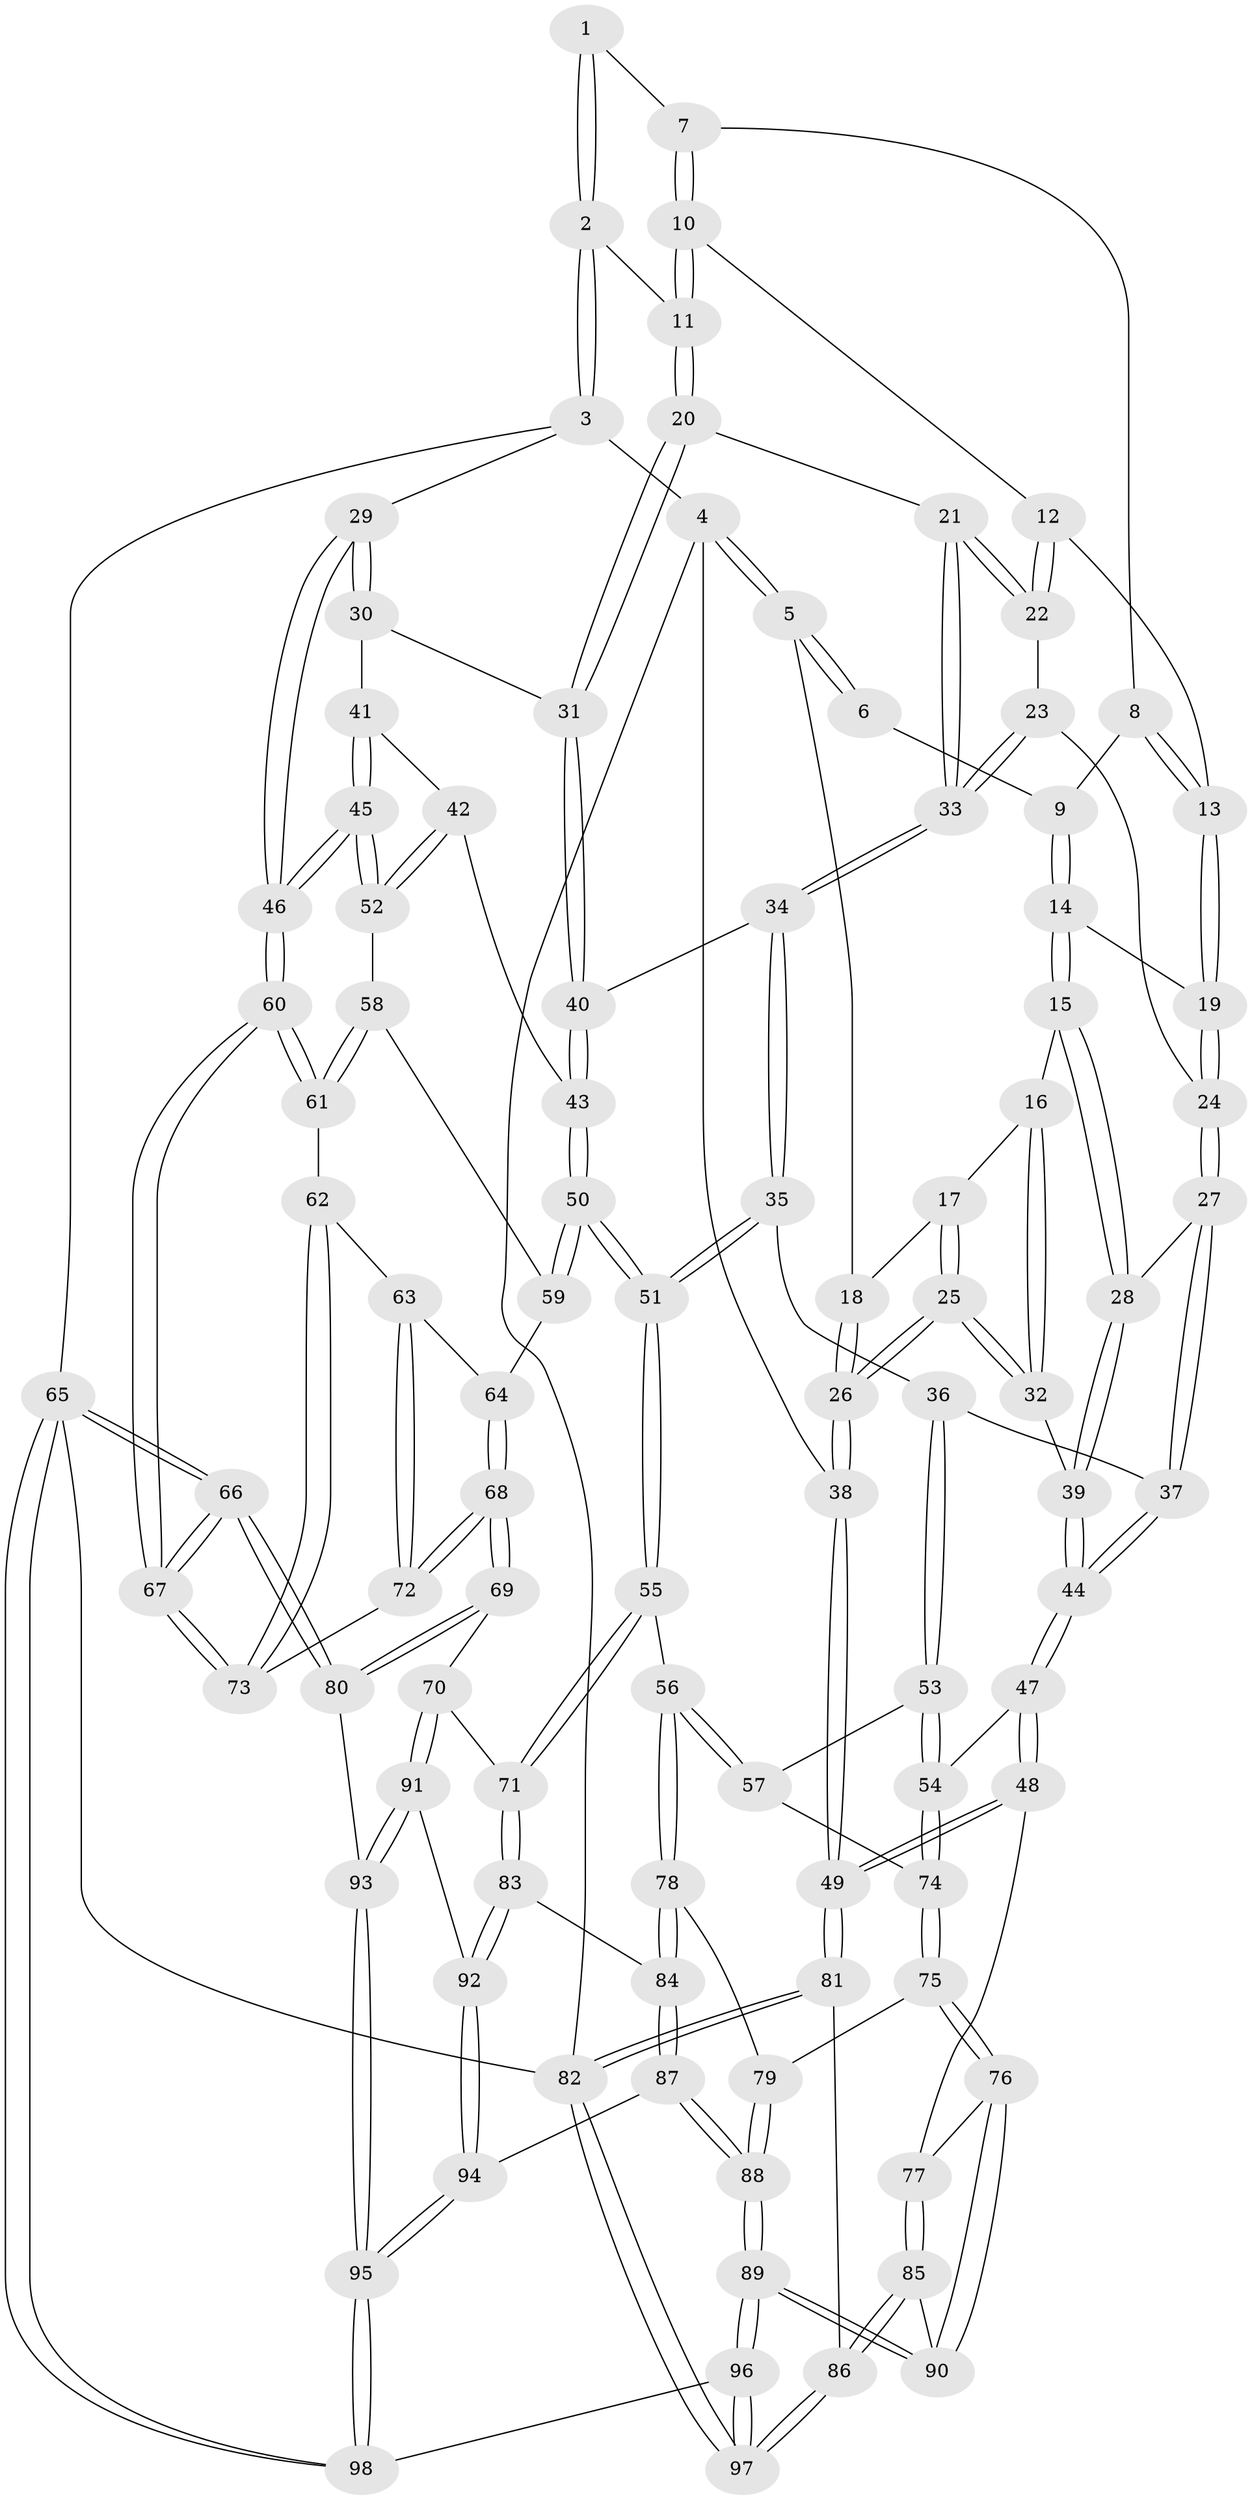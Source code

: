 // coarse degree distribution, {3: 0.475, 4: 0.375, 5: 0.075, 2: 0.05, 6: 0.025}
// Generated by graph-tools (version 1.1) at 2025/54/03/04/25 22:54:38]
// undirected, 98 vertices, 242 edges
graph export_dot {
  node [color=gray90,style=filled];
  1 [pos="+0.5738701009262754+0"];
  2 [pos="+1+0"];
  3 [pos="+1+0"];
  4 [pos="+0+0"];
  5 [pos="+0+0"];
  6 [pos="+0.24867403540625108+0"];
  7 [pos="+0.5837849816910257+0.042838589788504425"];
  8 [pos="+0.4025470530636227+0.012301218556568863"];
  9 [pos="+0.33027046643106206+0"];
  10 [pos="+0.6057309163460878+0.10163945164427801"];
  11 [pos="+0.8289226497146038+0.10266554213281293"];
  12 [pos="+0.5814464497572032+0.12535571224467018"];
  13 [pos="+0.5471833899718143+0.14016380801345554"];
  14 [pos="+0.3319095970049377+0.11447385359777505"];
  15 [pos="+0.2686535318336934+0.22505253031855926"];
  16 [pos="+0.22074081167890888+0.2131173836454274"];
  17 [pos="+0.14257268333970788+0.1828362326786162"];
  18 [pos="+0.08030423934443849+0.11221665944633986"];
  19 [pos="+0.49035558639599325+0.198301870151143"];
  20 [pos="+0.8205061786503568+0.2047669200863364"];
  21 [pos="+0.7184186396246467+0.25667025553323053"];
  22 [pos="+0.6134308743968523+0.21121944620229524"];
  23 [pos="+0.5971200234877653+0.27166712659855113"];
  24 [pos="+0.48872583214204024+0.2357084459364403"];
  25 [pos="+0.04115280064523965+0.37484975433366974"];
  26 [pos="+0+0.39592487750578265"];
  27 [pos="+0.4520509123270728+0.3148691312190575"];
  28 [pos="+0.277094074282844+0.2519195088455212"];
  29 [pos="+1+0.3058686018573462"];
  30 [pos="+0.8658471979088358+0.285269840762557"];
  31 [pos="+0.8382845453103067+0.24722747707388812"];
  32 [pos="+0.07193572341478621+0.3714306095227205"];
  33 [pos="+0.6372117632776613+0.3286108575995816"];
  34 [pos="+0.6198618070030895+0.38803764168574084"];
  35 [pos="+0.6028468557946013+0.4078262583415308"];
  36 [pos="+0.5398247608321353+0.421535920543985"];
  37 [pos="+0.4690283227895973+0.37706489661604264"];
  38 [pos="+0+0.4633699681355033"];
  39 [pos="+0.24155698618394458+0.3713589197701059"];
  40 [pos="+0.7296952224905581+0.3891775034718356"];
  41 [pos="+0.878888636656212+0.363307966313666"];
  42 [pos="+0.8414063127121649+0.44946953200492445"];
  43 [pos="+0.8151861877740775+0.4854345829271334"];
  44 [pos="+0.2958077762242089+0.4805159031300887"];
  45 [pos="+1+0.4653272603915046"];
  46 [pos="+1+0.4546751628256777"];
  47 [pos="+0.28406307816257664+0.5504250791229988"];
  48 [pos="+0.1671130585628992+0.6141076971673802"];
  49 [pos="+0+0.6408969305723975"];
  50 [pos="+0.8054816367025738+0.5198508578139086"];
  51 [pos="+0.7450486831632837+0.5774020115033064"];
  52 [pos="+1+0.49726406843295684"];
  53 [pos="+0.5226461427457703+0.5064579727342908"];
  54 [pos="+0.3112149838081359+0.5667344883458612"];
  55 [pos="+0.737159895426998+0.6044553855421453"];
  56 [pos="+0.5666007935000633+0.6369129438448047"];
  57 [pos="+0.5460647913489677+0.6062968485406037"];
  58 [pos="+0.9617526288337006+0.5406048523181489"];
  59 [pos="+0.9057251689212957+0.5509111878588716"];
  60 [pos="+1+0.6518575119950325"];
  61 [pos="+0.9719150792580948+0.6079903349105787"];
  62 [pos="+0.9621459255242083+0.6240957948841431"];
  63 [pos="+0.9609350370090909+0.624445572890093"];
  64 [pos="+0.9142971856083935+0.6047719977303276"];
  65 [pos="+1+1"];
  66 [pos="+1+1"];
  67 [pos="+1+0.8141637714854961"];
  68 [pos="+0.875520701416977+0.6949009531100404"];
  69 [pos="+0.8588021129756211+0.7073522606597168"];
  70 [pos="+0.8500926275075059+0.7022242966931279"];
  71 [pos="+0.7414114092008306+0.6134628179345993"];
  72 [pos="+0.9023833132203191+0.6848755080320228"];
  73 [pos="+1+0.6800754732197891"];
  74 [pos="+0.3350101169545402+0.5913457638403326"];
  75 [pos="+0.3953651169526535+0.7082279770245319"];
  76 [pos="+0.37930744179308246+0.7374223563168283"];
  77 [pos="+0.21935024216157742+0.6974343451662048"];
  78 [pos="+0.5456511148365483+0.6838745966782908"];
  79 [pos="+0.4106588047822389+0.7089767426576019"];
  80 [pos="+0.8811878554913221+0.7634825948266981"];
  81 [pos="+0+0.758736143978208"];
  82 [pos="+0+1"];
  83 [pos="+0.7051257498948424+0.7423804651683817"];
  84 [pos="+0.5630800548786964+0.7560899196588897"];
  85 [pos="+0.2732988042972795+0.8047439553735793"];
  86 [pos="+0.2593421311986841+0.8410013596373092"];
  87 [pos="+0.5587548394946024+0.8378500830464903"];
  88 [pos="+0.5244719950076897+0.8674432163198565"];
  89 [pos="+0.4662769877901571+0.9379453215050223"];
  90 [pos="+0.368199663590358+0.7635407653463725"];
  91 [pos="+0.7407126002953566+0.7987763859009808"];
  92 [pos="+0.712192070067862+0.7899065421686379"];
  93 [pos="+0.8000166033764295+0.8405285839303357"];
  94 [pos="+0.6543361746883617+0.8567025151467702"];
  95 [pos="+0.7848526988680048+1"];
  96 [pos="+0.3877205279126953+1"];
  97 [pos="+0.32789051607834285+1"];
  98 [pos="+0.8338858501623764+1"];
  1 -- 2;
  1 -- 2;
  1 -- 7;
  2 -- 3;
  2 -- 3;
  2 -- 11;
  3 -- 4;
  3 -- 29;
  3 -- 65;
  4 -- 5;
  4 -- 5;
  4 -- 38;
  4 -- 82;
  5 -- 6;
  5 -- 6;
  5 -- 18;
  6 -- 9;
  7 -- 8;
  7 -- 10;
  7 -- 10;
  8 -- 9;
  8 -- 13;
  8 -- 13;
  9 -- 14;
  9 -- 14;
  10 -- 11;
  10 -- 11;
  10 -- 12;
  11 -- 20;
  11 -- 20;
  12 -- 13;
  12 -- 22;
  12 -- 22;
  13 -- 19;
  13 -- 19;
  14 -- 15;
  14 -- 15;
  14 -- 19;
  15 -- 16;
  15 -- 28;
  15 -- 28;
  16 -- 17;
  16 -- 32;
  16 -- 32;
  17 -- 18;
  17 -- 25;
  17 -- 25;
  18 -- 26;
  18 -- 26;
  19 -- 24;
  19 -- 24;
  20 -- 21;
  20 -- 31;
  20 -- 31;
  21 -- 22;
  21 -- 22;
  21 -- 33;
  21 -- 33;
  22 -- 23;
  23 -- 24;
  23 -- 33;
  23 -- 33;
  24 -- 27;
  24 -- 27;
  25 -- 26;
  25 -- 26;
  25 -- 32;
  25 -- 32;
  26 -- 38;
  26 -- 38;
  27 -- 28;
  27 -- 37;
  27 -- 37;
  28 -- 39;
  28 -- 39;
  29 -- 30;
  29 -- 30;
  29 -- 46;
  29 -- 46;
  30 -- 31;
  30 -- 41;
  31 -- 40;
  31 -- 40;
  32 -- 39;
  33 -- 34;
  33 -- 34;
  34 -- 35;
  34 -- 35;
  34 -- 40;
  35 -- 36;
  35 -- 51;
  35 -- 51;
  36 -- 37;
  36 -- 53;
  36 -- 53;
  37 -- 44;
  37 -- 44;
  38 -- 49;
  38 -- 49;
  39 -- 44;
  39 -- 44;
  40 -- 43;
  40 -- 43;
  41 -- 42;
  41 -- 45;
  41 -- 45;
  42 -- 43;
  42 -- 52;
  42 -- 52;
  43 -- 50;
  43 -- 50;
  44 -- 47;
  44 -- 47;
  45 -- 46;
  45 -- 46;
  45 -- 52;
  45 -- 52;
  46 -- 60;
  46 -- 60;
  47 -- 48;
  47 -- 48;
  47 -- 54;
  48 -- 49;
  48 -- 49;
  48 -- 77;
  49 -- 81;
  49 -- 81;
  50 -- 51;
  50 -- 51;
  50 -- 59;
  50 -- 59;
  51 -- 55;
  51 -- 55;
  52 -- 58;
  53 -- 54;
  53 -- 54;
  53 -- 57;
  54 -- 74;
  54 -- 74;
  55 -- 56;
  55 -- 71;
  55 -- 71;
  56 -- 57;
  56 -- 57;
  56 -- 78;
  56 -- 78;
  57 -- 74;
  58 -- 59;
  58 -- 61;
  58 -- 61;
  59 -- 64;
  60 -- 61;
  60 -- 61;
  60 -- 67;
  60 -- 67;
  61 -- 62;
  62 -- 63;
  62 -- 73;
  62 -- 73;
  63 -- 64;
  63 -- 72;
  63 -- 72;
  64 -- 68;
  64 -- 68;
  65 -- 66;
  65 -- 66;
  65 -- 98;
  65 -- 98;
  65 -- 82;
  66 -- 67;
  66 -- 67;
  66 -- 80;
  66 -- 80;
  67 -- 73;
  67 -- 73;
  68 -- 69;
  68 -- 69;
  68 -- 72;
  68 -- 72;
  69 -- 70;
  69 -- 80;
  69 -- 80;
  70 -- 71;
  70 -- 91;
  70 -- 91;
  71 -- 83;
  71 -- 83;
  72 -- 73;
  74 -- 75;
  74 -- 75;
  75 -- 76;
  75 -- 76;
  75 -- 79;
  76 -- 77;
  76 -- 90;
  76 -- 90;
  77 -- 85;
  77 -- 85;
  78 -- 79;
  78 -- 84;
  78 -- 84;
  79 -- 88;
  79 -- 88;
  80 -- 93;
  81 -- 82;
  81 -- 82;
  81 -- 86;
  82 -- 97;
  82 -- 97;
  83 -- 84;
  83 -- 92;
  83 -- 92;
  84 -- 87;
  84 -- 87;
  85 -- 86;
  85 -- 86;
  85 -- 90;
  86 -- 97;
  86 -- 97;
  87 -- 88;
  87 -- 88;
  87 -- 94;
  88 -- 89;
  88 -- 89;
  89 -- 90;
  89 -- 90;
  89 -- 96;
  89 -- 96;
  91 -- 92;
  91 -- 93;
  91 -- 93;
  92 -- 94;
  92 -- 94;
  93 -- 95;
  93 -- 95;
  94 -- 95;
  94 -- 95;
  95 -- 98;
  95 -- 98;
  96 -- 97;
  96 -- 97;
  96 -- 98;
}
